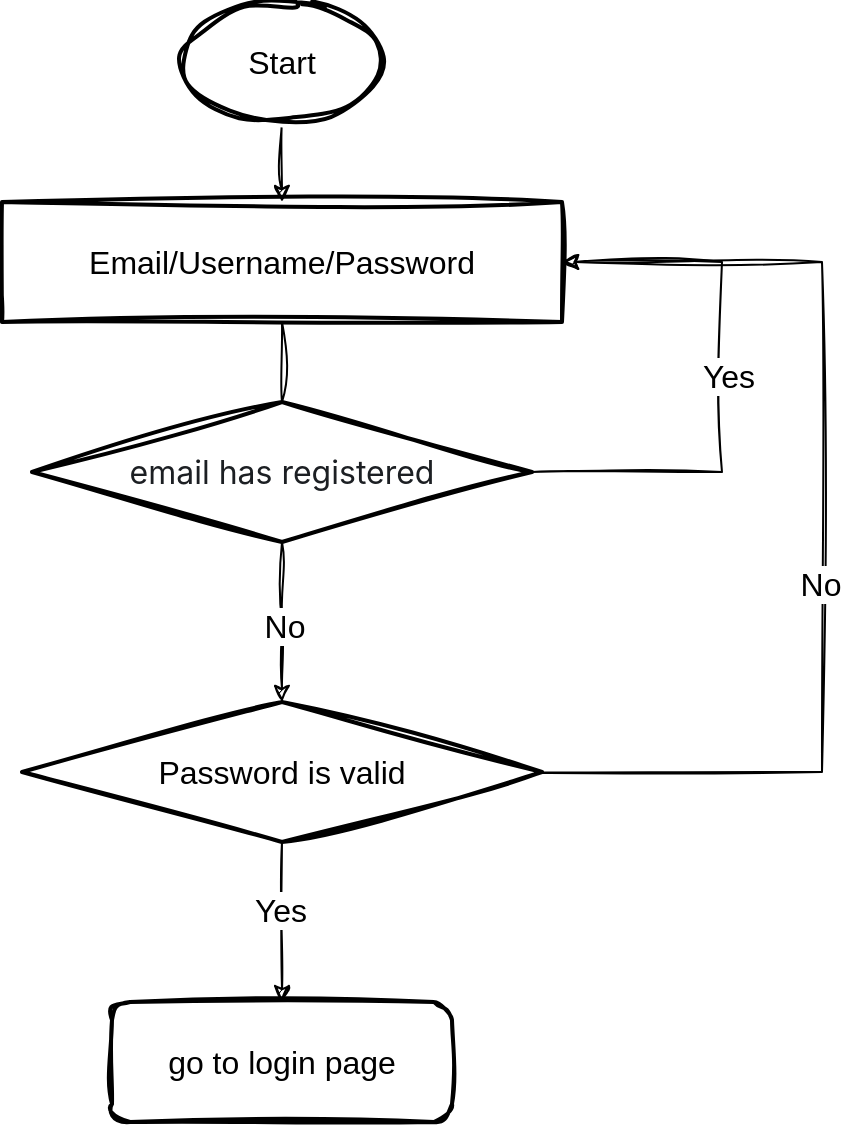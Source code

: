 <mxfile version="26.2.3">
  <diagram name="第 1 页" id="cJ7M5kMfP_TePTH7BIz_">
    <mxGraphModel dx="1046" dy="739" grid="1" gridSize="10" guides="1" tooltips="1" connect="1" arrows="1" fold="1" page="1" pageScale="1" pageWidth="980" pageHeight="690" math="0" shadow="0">
      <root>
        <mxCell id="0" />
        <mxCell id="1" parent="0" />
        <mxCell id="3y0p0SEjVA0qC8wyg05C-3" value="" style="edgeStyle=orthogonalEdgeStyle;rounded=0;orthogonalLoop=1;jettySize=auto;html=1;sketch=1;curveFitting=1;jiggle=2;" edge="1" parent="1" source="3y0p0SEjVA0qC8wyg05C-1" target="3y0p0SEjVA0qC8wyg05C-2">
          <mxGeometry relative="1" as="geometry" />
        </mxCell>
        <mxCell id="3y0p0SEjVA0qC8wyg05C-1" value="Start" style="strokeWidth=2;html=1;shape=mxgraph.flowchart.start_1;whiteSpace=wrap;fontSize=16;sketch=1;curveFitting=1;jiggle=2;" vertex="1" parent="1">
          <mxGeometry x="440" y="70" width="100" height="60" as="geometry" />
        </mxCell>
        <mxCell id="3y0p0SEjVA0qC8wyg05C-5" value="" style="edgeStyle=orthogonalEdgeStyle;rounded=0;orthogonalLoop=1;jettySize=auto;html=1;sketch=1;curveFitting=1;jiggle=2;" edge="1" parent="1" source="3y0p0SEjVA0qC8wyg05C-2">
          <mxGeometry relative="1" as="geometry">
            <mxPoint x="490" y="310" as="targetPoint" />
          </mxGeometry>
        </mxCell>
        <mxCell id="3y0p0SEjVA0qC8wyg05C-2" value="Email/Username/Password" style="whiteSpace=wrap;html=1;fontSize=16;strokeWidth=2;sketch=1;curveFitting=1;jiggle=2;" vertex="1" parent="1">
          <mxGeometry x="350" y="170" width="280" height="60" as="geometry" />
        </mxCell>
        <mxCell id="3y0p0SEjVA0qC8wyg05C-10" value="" style="edgeStyle=orthogonalEdgeStyle;rounded=0;orthogonalLoop=1;jettySize=auto;html=1;sketch=1;curveFitting=1;jiggle=2;" edge="1" parent="1" source="3y0p0SEjVA0qC8wyg05C-6">
          <mxGeometry relative="1" as="geometry">
            <mxPoint x="490" y="420" as="targetPoint" />
          </mxGeometry>
        </mxCell>
        <mxCell id="3y0p0SEjVA0qC8wyg05C-14" value="No" style="edgeLabel;html=1;align=center;verticalAlign=middle;resizable=0;points=[];fontSize=16;sketch=1;curveFitting=1;jiggle=2;" vertex="1" connectable="0" parent="3y0p0SEjVA0qC8wyg05C-10">
          <mxGeometry x="0.049" relative="1" as="geometry">
            <mxPoint as="offset" />
          </mxGeometry>
        </mxCell>
        <mxCell id="3y0p0SEjVA0qC8wyg05C-12" style="edgeStyle=orthogonalEdgeStyle;rounded=0;orthogonalLoop=1;jettySize=auto;html=1;exitX=1;exitY=0.5;exitDx=0;exitDy=0;exitPerimeter=0;entryX=1;entryY=0.5;entryDx=0;entryDy=0;sketch=1;curveFitting=1;jiggle=2;" edge="1" parent="1" source="3y0p0SEjVA0qC8wyg05C-6" target="3y0p0SEjVA0qC8wyg05C-2">
          <mxGeometry relative="1" as="geometry">
            <Array as="points">
              <mxPoint x="710" y="305" />
              <mxPoint x="710" y="200" />
            </Array>
          </mxGeometry>
        </mxCell>
        <mxCell id="3y0p0SEjVA0qC8wyg05C-13" value="Yes" style="edgeLabel;html=1;align=center;verticalAlign=middle;resizable=0;points=[];fontSize=16;sketch=1;curveFitting=1;jiggle=2;" vertex="1" connectable="0" parent="3y0p0SEjVA0qC8wyg05C-12">
          <mxGeometry x="0.024" y="-3" relative="1" as="geometry">
            <mxPoint as="offset" />
          </mxGeometry>
        </mxCell>
        <mxCell id="3y0p0SEjVA0qC8wyg05C-6" value="&lt;span style=&quot;caret-color: rgb(28, 31, 35); color: rgb(28, 31, 35); font-family: Inter, -apple-system, BlinkMacSystemFont, &amp;quot;Segoe UI&amp;quot;, &amp;quot;SF Pro SC&amp;quot;, &amp;quot;SF Pro Display&amp;quot;, &amp;quot;SF Pro Icons&amp;quot;, &amp;quot;PingFang SC&amp;quot;, &amp;quot;Hiragino Sans GB&amp;quot;, &amp;quot;Microsoft YaHei&amp;quot;, &amp;quot;Helvetica Neue&amp;quot;, Helvetica, Arial, sans-serif; font-size: medium; text-align: start; white-space: pre; background-color: rgb(255, 255, 255);&quot;&gt;email has registered&lt;/span&gt;" style="strokeWidth=2;html=1;shape=mxgraph.flowchart.decision;whiteSpace=wrap;sketch=1;curveFitting=1;jiggle=2;" vertex="1" parent="1">
          <mxGeometry x="365" y="270" width="250" height="70" as="geometry" />
        </mxCell>
        <mxCell id="3y0p0SEjVA0qC8wyg05C-17" value="" style="edgeStyle=orthogonalEdgeStyle;rounded=0;orthogonalLoop=1;jettySize=auto;html=1;sketch=1;curveFitting=1;jiggle=2;" edge="1" parent="1" source="3y0p0SEjVA0qC8wyg05C-15" target="3y0p0SEjVA0qC8wyg05C-16">
          <mxGeometry relative="1" as="geometry" />
        </mxCell>
        <mxCell id="3y0p0SEjVA0qC8wyg05C-18" value="Yes" style="edgeLabel;html=1;align=center;verticalAlign=middle;resizable=0;points=[];fontSize=16;sketch=1;curveFitting=1;jiggle=2;" vertex="1" connectable="0" parent="3y0p0SEjVA0qC8wyg05C-17">
          <mxGeometry x="-0.159" y="-1" relative="1" as="geometry">
            <mxPoint as="offset" />
          </mxGeometry>
        </mxCell>
        <mxCell id="3y0p0SEjVA0qC8wyg05C-19" style="edgeStyle=orthogonalEdgeStyle;rounded=0;orthogonalLoop=1;jettySize=auto;html=1;exitX=1;exitY=0.5;exitDx=0;exitDy=0;exitPerimeter=0;sketch=1;curveFitting=1;jiggle=2;" edge="1" parent="1">
          <mxGeometry relative="1" as="geometry">
            <mxPoint x="630" y="200" as="targetPoint" />
            <mxPoint x="560.0" y="455" as="sourcePoint" />
            <Array as="points">
              <mxPoint x="760" y="455" />
              <mxPoint x="760" y="200" />
            </Array>
          </mxGeometry>
        </mxCell>
        <mxCell id="3y0p0SEjVA0qC8wyg05C-20" value="No" style="edgeLabel;html=1;align=center;verticalAlign=middle;resizable=0;points=[];fontSize=16;sketch=1;curveFitting=1;jiggle=2;" vertex="1" connectable="0" parent="3y0p0SEjVA0qC8wyg05C-19">
          <mxGeometry x="0.006" y="1" relative="1" as="geometry">
            <mxPoint as="offset" />
          </mxGeometry>
        </mxCell>
        <mxCell id="3y0p0SEjVA0qC8wyg05C-15" value="Password is valid" style="strokeWidth=2;html=1;shape=mxgraph.flowchart.decision;whiteSpace=wrap;fontSize=16;sketch=1;curveFitting=1;jiggle=2;" vertex="1" parent="1">
          <mxGeometry x="360" y="420" width="260" height="70" as="geometry" />
        </mxCell>
        <mxCell id="3y0p0SEjVA0qC8wyg05C-16" value="go to login page" style="rounded=1;whiteSpace=wrap;html=1;fontSize=16;strokeWidth=2;sketch=1;curveFitting=1;jiggle=2;" vertex="1" parent="1">
          <mxGeometry x="405" y="570" width="170" height="60" as="geometry" />
        </mxCell>
      </root>
    </mxGraphModel>
  </diagram>
</mxfile>
